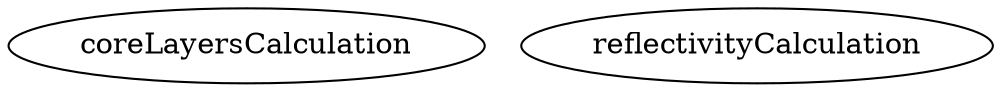 /* Created by mdot for Matlab */
digraph m2html {

  coreLayersCalculation [URL="coreLayersCalculation.html"];
  reflectivityCalculation [URL="reflectivityCalculation.html"];
}